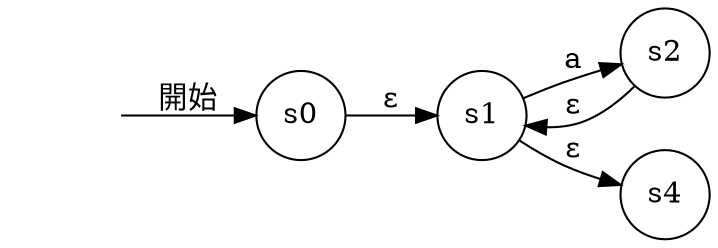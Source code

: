 
digraph G {
rankdir=LR;
empty [label = "" shape = plaintext];
node [shape = circle];
empty -> s0 [label = "開始"];
        s0 -> s1 [label = "ε"]
s1 -> s2 [label = "a"]
s1 -> s4 [label = "ε"]
s2 -> s1 [label = "ε"]
}